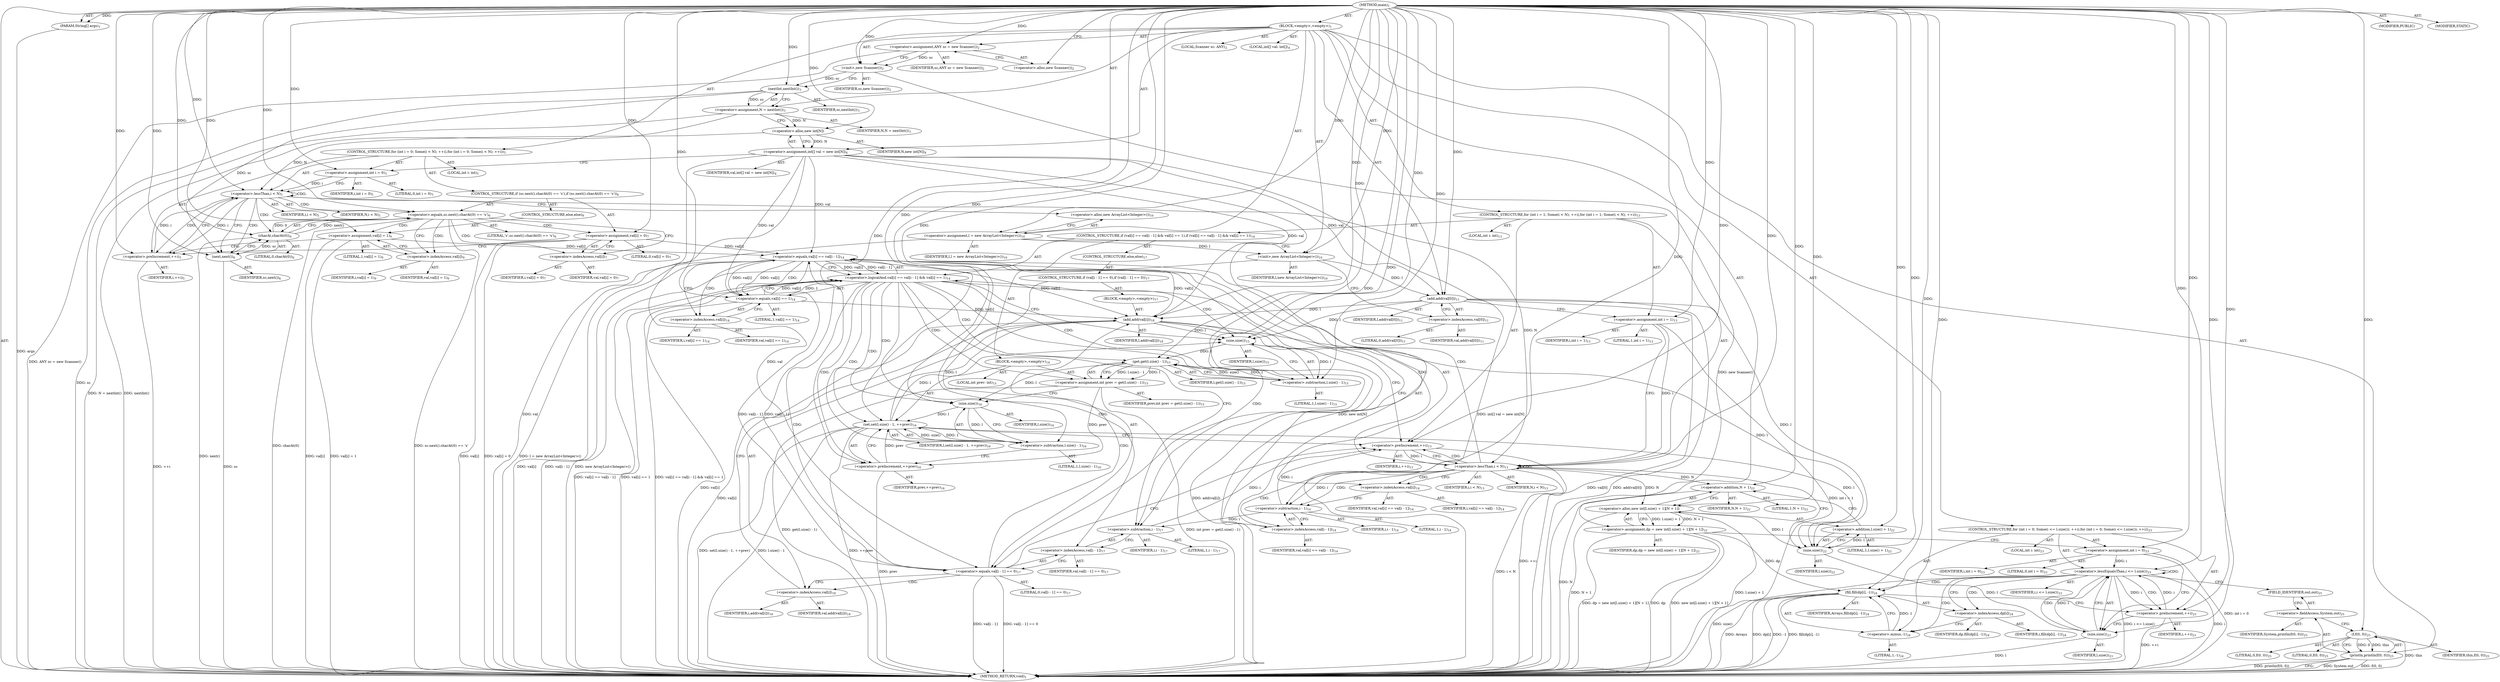 digraph "main" {  
"19" [label = <(METHOD,main)<SUB>1</SUB>> ]
"20" [label = <(PARAM,String[] args)<SUB>1</SUB>> ]
"21" [label = <(BLOCK,&lt;empty&gt;,&lt;empty&gt;)<SUB>1</SUB>> ]
"4" [label = <(LOCAL,Scanner sc: ANY)<SUB>2</SUB>> ]
"22" [label = <(&lt;operator&gt;.assignment,ANY sc = new Scanner())<SUB>2</SUB>> ]
"23" [label = <(IDENTIFIER,sc,ANY sc = new Scanner())<SUB>2</SUB>> ]
"24" [label = <(&lt;operator&gt;.alloc,new Scanner())<SUB>2</SUB>> ]
"25" [label = <(&lt;init&gt;,new Scanner())<SUB>2</SUB>> ]
"3" [label = <(IDENTIFIER,sc,new Scanner())<SUB>2</SUB>> ]
"26" [label = <(&lt;operator&gt;.assignment,N = nextInt())<SUB>3</SUB>> ]
"27" [label = <(IDENTIFIER,N,N = nextInt())<SUB>3</SUB>> ]
"28" [label = <(nextInt,nextInt())<SUB>3</SUB>> ]
"29" [label = <(IDENTIFIER,sc,nextInt())<SUB>3</SUB>> ]
"30" [label = <(LOCAL,int[] val: int[])<SUB>4</SUB>> ]
"31" [label = <(&lt;operator&gt;.assignment,int[] val = new int[N])<SUB>4</SUB>> ]
"32" [label = <(IDENTIFIER,val,int[] val = new int[N])<SUB>4</SUB>> ]
"33" [label = <(&lt;operator&gt;.alloc,new int[N])> ]
"34" [label = <(IDENTIFIER,N,new int[N])<SUB>4</SUB>> ]
"35" [label = <(CONTROL_STRUCTURE,for (int i = 0; Some(i &lt; N); ++i),for (int i = 0; Some(i &lt; N); ++i))<SUB>5</SUB>> ]
"36" [label = <(LOCAL,int i: int)<SUB>5</SUB>> ]
"37" [label = <(&lt;operator&gt;.assignment,int i = 0)<SUB>5</SUB>> ]
"38" [label = <(IDENTIFIER,i,int i = 0)<SUB>5</SUB>> ]
"39" [label = <(LITERAL,0,int i = 0)<SUB>5</SUB>> ]
"40" [label = <(&lt;operator&gt;.lessThan,i &lt; N)<SUB>5</SUB>> ]
"41" [label = <(IDENTIFIER,i,i &lt; N)<SUB>5</SUB>> ]
"42" [label = <(IDENTIFIER,N,i &lt; N)<SUB>5</SUB>> ]
"43" [label = <(&lt;operator&gt;.preIncrement,++i)<SUB>5</SUB>> ]
"44" [label = <(IDENTIFIER,i,++i)<SUB>5</SUB>> ]
"45" [label = <(CONTROL_STRUCTURE,if (sc.next().charAt(0) == 's'),if (sc.next().charAt(0) == 's'))<SUB>6</SUB>> ]
"46" [label = <(&lt;operator&gt;.equals,sc.next().charAt(0) == 's')<SUB>6</SUB>> ]
"47" [label = <(charAt,charAt(0))<SUB>6</SUB>> ]
"48" [label = <(next,next())<SUB>6</SUB>> ]
"49" [label = <(IDENTIFIER,sc,next())<SUB>6</SUB>> ]
"50" [label = <(LITERAL,0,charAt(0))<SUB>6</SUB>> ]
"51" [label = <(LITERAL,'s',sc.next().charAt(0) == 's')<SUB>6</SUB>> ]
"52" [label = <(&lt;operator&gt;.assignment,val[i] = 0)<SUB>7</SUB>> ]
"53" [label = <(&lt;operator&gt;.indexAccess,val[i])<SUB>7</SUB>> ]
"54" [label = <(IDENTIFIER,val,val[i] = 0)<SUB>7</SUB>> ]
"55" [label = <(IDENTIFIER,i,val[i] = 0)<SUB>7</SUB>> ]
"56" [label = <(LITERAL,0,val[i] = 0)<SUB>7</SUB>> ]
"57" [label = <(CONTROL_STRUCTURE,else,else)<SUB>9</SUB>> ]
"58" [label = <(&lt;operator&gt;.assignment,val[i] = 1)<SUB>9</SUB>> ]
"59" [label = <(&lt;operator&gt;.indexAccess,val[i])<SUB>9</SUB>> ]
"60" [label = <(IDENTIFIER,val,val[i] = 1)<SUB>9</SUB>> ]
"61" [label = <(IDENTIFIER,i,val[i] = 1)<SUB>9</SUB>> ]
"62" [label = <(LITERAL,1,val[i] = 1)<SUB>9</SUB>> ]
"63" [label = <(&lt;operator&gt;.assignment,l = new ArrayList&lt;Integer&gt;())<SUB>10</SUB>> ]
"64" [label = <(IDENTIFIER,l,l = new ArrayList&lt;Integer&gt;())<SUB>10</SUB>> ]
"65" [label = <(&lt;operator&gt;.alloc,new ArrayList&lt;Integer&gt;())<SUB>10</SUB>> ]
"66" [label = <(&lt;init&gt;,new ArrayList&lt;Integer&gt;())<SUB>10</SUB>> ]
"67" [label = <(IDENTIFIER,l,new ArrayList&lt;Integer&gt;())<SUB>10</SUB>> ]
"68" [label = <(add,add(val[0]))<SUB>11</SUB>> ]
"69" [label = <(IDENTIFIER,l,add(val[0]))<SUB>11</SUB>> ]
"70" [label = <(&lt;operator&gt;.indexAccess,val[0])<SUB>11</SUB>> ]
"71" [label = <(IDENTIFIER,val,add(val[0]))<SUB>11</SUB>> ]
"72" [label = <(LITERAL,0,add(val[0]))<SUB>11</SUB>> ]
"73" [label = <(CONTROL_STRUCTURE,for (int i = 1; Some(i &lt; N); ++i),for (int i = 1; Some(i &lt; N); ++i))<SUB>13</SUB>> ]
"74" [label = <(LOCAL,int i: int)<SUB>13</SUB>> ]
"75" [label = <(&lt;operator&gt;.assignment,int i = 1)<SUB>13</SUB>> ]
"76" [label = <(IDENTIFIER,i,int i = 1)<SUB>13</SUB>> ]
"77" [label = <(LITERAL,1,int i = 1)<SUB>13</SUB>> ]
"78" [label = <(&lt;operator&gt;.lessThan,i &lt; N)<SUB>13</SUB>> ]
"79" [label = <(IDENTIFIER,i,i &lt; N)<SUB>13</SUB>> ]
"80" [label = <(IDENTIFIER,N,i &lt; N)<SUB>13</SUB>> ]
"81" [label = <(&lt;operator&gt;.preIncrement,++i)<SUB>13</SUB>> ]
"82" [label = <(IDENTIFIER,i,++i)<SUB>13</SUB>> ]
"83" [label = <(CONTROL_STRUCTURE,if (val[i] == val[i - 1] &amp;&amp; val[i] == 1),if (val[i] == val[i - 1] &amp;&amp; val[i] == 1))<SUB>14</SUB>> ]
"84" [label = <(&lt;operator&gt;.logicalAnd,val[i] == val[i - 1] &amp;&amp; val[i] == 1)<SUB>14</SUB>> ]
"85" [label = <(&lt;operator&gt;.equals,val[i] == val[i - 1])<SUB>14</SUB>> ]
"86" [label = <(&lt;operator&gt;.indexAccess,val[i])<SUB>14</SUB>> ]
"87" [label = <(IDENTIFIER,val,val[i] == val[i - 1])<SUB>14</SUB>> ]
"88" [label = <(IDENTIFIER,i,val[i] == val[i - 1])<SUB>14</SUB>> ]
"89" [label = <(&lt;operator&gt;.indexAccess,val[i - 1])<SUB>14</SUB>> ]
"90" [label = <(IDENTIFIER,val,val[i] == val[i - 1])<SUB>14</SUB>> ]
"91" [label = <(&lt;operator&gt;.subtraction,i - 1)<SUB>14</SUB>> ]
"92" [label = <(IDENTIFIER,i,i - 1)<SUB>14</SUB>> ]
"93" [label = <(LITERAL,1,i - 1)<SUB>14</SUB>> ]
"94" [label = <(&lt;operator&gt;.equals,val[i] == 1)<SUB>14</SUB>> ]
"95" [label = <(&lt;operator&gt;.indexAccess,val[i])<SUB>14</SUB>> ]
"96" [label = <(IDENTIFIER,val,val[i] == 1)<SUB>14</SUB>> ]
"97" [label = <(IDENTIFIER,i,val[i] == 1)<SUB>14</SUB>> ]
"98" [label = <(LITERAL,1,val[i] == 1)<SUB>14</SUB>> ]
"99" [label = <(BLOCK,&lt;empty&gt;,&lt;empty&gt;)<SUB>14</SUB>> ]
"100" [label = <(LOCAL,int prev: int)<SUB>15</SUB>> ]
"101" [label = <(&lt;operator&gt;.assignment,int prev = get(l.size() - 1))<SUB>15</SUB>> ]
"102" [label = <(IDENTIFIER,prev,int prev = get(l.size() - 1))<SUB>15</SUB>> ]
"103" [label = <(get,get(l.size() - 1))<SUB>15</SUB>> ]
"104" [label = <(IDENTIFIER,l,get(l.size() - 1))<SUB>15</SUB>> ]
"105" [label = <(&lt;operator&gt;.subtraction,l.size() - 1)<SUB>15</SUB>> ]
"106" [label = <(size,size())<SUB>15</SUB>> ]
"107" [label = <(IDENTIFIER,l,size())<SUB>15</SUB>> ]
"108" [label = <(LITERAL,1,l.size() - 1)<SUB>15</SUB>> ]
"109" [label = <(set,set(l.size() - 1, ++prev))<SUB>16</SUB>> ]
"110" [label = <(IDENTIFIER,l,set(l.size() - 1, ++prev))<SUB>16</SUB>> ]
"111" [label = <(&lt;operator&gt;.subtraction,l.size() - 1)<SUB>16</SUB>> ]
"112" [label = <(size,size())<SUB>16</SUB>> ]
"113" [label = <(IDENTIFIER,l,size())<SUB>16</SUB>> ]
"114" [label = <(LITERAL,1,l.size() - 1)<SUB>16</SUB>> ]
"115" [label = <(&lt;operator&gt;.preIncrement,++prev)<SUB>16</SUB>> ]
"116" [label = <(IDENTIFIER,prev,++prev)<SUB>16</SUB>> ]
"117" [label = <(CONTROL_STRUCTURE,else,else)<SUB>17</SUB>> ]
"118" [label = <(CONTROL_STRUCTURE,if (val[i - 1] == 0),if (val[i - 1] == 0))<SUB>17</SUB>> ]
"119" [label = <(&lt;operator&gt;.equals,val[i - 1] == 0)<SUB>17</SUB>> ]
"120" [label = <(&lt;operator&gt;.indexAccess,val[i - 1])<SUB>17</SUB>> ]
"121" [label = <(IDENTIFIER,val,val[i - 1] == 0)<SUB>17</SUB>> ]
"122" [label = <(&lt;operator&gt;.subtraction,i - 1)<SUB>17</SUB>> ]
"123" [label = <(IDENTIFIER,i,i - 1)<SUB>17</SUB>> ]
"124" [label = <(LITERAL,1,i - 1)<SUB>17</SUB>> ]
"125" [label = <(LITERAL,0,val[i - 1] == 0)<SUB>17</SUB>> ]
"126" [label = <(BLOCK,&lt;empty&gt;,&lt;empty&gt;)<SUB>17</SUB>> ]
"127" [label = <(add,add(val[i]))<SUB>18</SUB>> ]
"128" [label = <(IDENTIFIER,l,add(val[i]))<SUB>18</SUB>> ]
"129" [label = <(&lt;operator&gt;.indexAccess,val[i])<SUB>18</SUB>> ]
"130" [label = <(IDENTIFIER,val,add(val[i]))<SUB>18</SUB>> ]
"131" [label = <(IDENTIFIER,i,add(val[i]))<SUB>18</SUB>> ]
"132" [label = <(&lt;operator&gt;.assignment,dp = new int[l.size() + 1][N + 1])<SUB>22</SUB>> ]
"133" [label = <(IDENTIFIER,dp,dp = new int[l.size() + 1][N + 1])<SUB>22</SUB>> ]
"134" [label = <(&lt;operator&gt;.alloc,new int[l.size() + 1][N + 1])> ]
"135" [label = <(&lt;operator&gt;.addition,l.size() + 1)<SUB>22</SUB>> ]
"136" [label = <(size,size())<SUB>22</SUB>> ]
"137" [label = <(IDENTIFIER,l,size())<SUB>22</SUB>> ]
"138" [label = <(LITERAL,1,l.size() + 1)<SUB>22</SUB>> ]
"139" [label = <(&lt;operator&gt;.addition,N + 1)<SUB>22</SUB>> ]
"140" [label = <(IDENTIFIER,N,N + 1)<SUB>22</SUB>> ]
"141" [label = <(LITERAL,1,N + 1)<SUB>22</SUB>> ]
"142" [label = <(CONTROL_STRUCTURE,for (int i = 0; Some(i &lt;= l.size()); ++i),for (int i = 0; Some(i &lt;= l.size()); ++i))<SUB>23</SUB>> ]
"143" [label = <(LOCAL,int i: int)<SUB>23</SUB>> ]
"144" [label = <(&lt;operator&gt;.assignment,int i = 0)<SUB>23</SUB>> ]
"145" [label = <(IDENTIFIER,i,int i = 0)<SUB>23</SUB>> ]
"146" [label = <(LITERAL,0,int i = 0)<SUB>23</SUB>> ]
"147" [label = <(&lt;operator&gt;.lessEqualsThan,i &lt;= l.size())<SUB>23</SUB>> ]
"148" [label = <(IDENTIFIER,i,i &lt;= l.size())<SUB>23</SUB>> ]
"149" [label = <(size,size())<SUB>23</SUB>> ]
"150" [label = <(IDENTIFIER,l,size())<SUB>23</SUB>> ]
"151" [label = <(&lt;operator&gt;.preIncrement,++i)<SUB>23</SUB>> ]
"152" [label = <(IDENTIFIER,i,++i)<SUB>23</SUB>> ]
"153" [label = <(fill,fill(dp[i], -1))<SUB>24</SUB>> ]
"154" [label = <(IDENTIFIER,Arrays,fill(dp[i], -1))<SUB>24</SUB>> ]
"155" [label = <(&lt;operator&gt;.indexAccess,dp[i])<SUB>24</SUB>> ]
"156" [label = <(IDENTIFIER,dp,fill(dp[i], -1))<SUB>24</SUB>> ]
"157" [label = <(IDENTIFIER,i,fill(dp[i], -1))<SUB>24</SUB>> ]
"158" [label = <(&lt;operator&gt;.minus,-1)<SUB>24</SUB>> ]
"159" [label = <(LITERAL,1,-1)<SUB>24</SUB>> ]
"160" [label = <(println,println(f(0, 0)))<SUB>25</SUB>> ]
"161" [label = <(&lt;operator&gt;.fieldAccess,System.out)<SUB>25</SUB>> ]
"162" [label = <(IDENTIFIER,System,println(f(0, 0)))<SUB>25</SUB>> ]
"163" [label = <(FIELD_IDENTIFIER,out,out)<SUB>25</SUB>> ]
"164" [label = <(f,f(0, 0))<SUB>25</SUB>> ]
"165" [label = <(IDENTIFIER,this,f(0, 0))<SUB>25</SUB>> ]
"166" [label = <(LITERAL,0,f(0, 0))<SUB>25</SUB>> ]
"167" [label = <(LITERAL,0,f(0, 0))<SUB>25</SUB>> ]
"168" [label = <(MODIFIER,PUBLIC)> ]
"169" [label = <(MODIFIER,STATIC)> ]
"170" [label = <(METHOD_RETURN,void)<SUB>1</SUB>> ]
  "19" -> "20"  [ label = "AST: "] 
  "19" -> "21"  [ label = "AST: "] 
  "19" -> "168"  [ label = "AST: "] 
  "19" -> "169"  [ label = "AST: "] 
  "19" -> "170"  [ label = "AST: "] 
  "21" -> "4"  [ label = "AST: "] 
  "21" -> "22"  [ label = "AST: "] 
  "21" -> "25"  [ label = "AST: "] 
  "21" -> "26"  [ label = "AST: "] 
  "21" -> "30"  [ label = "AST: "] 
  "21" -> "31"  [ label = "AST: "] 
  "21" -> "35"  [ label = "AST: "] 
  "21" -> "63"  [ label = "AST: "] 
  "21" -> "66"  [ label = "AST: "] 
  "21" -> "68"  [ label = "AST: "] 
  "21" -> "73"  [ label = "AST: "] 
  "21" -> "132"  [ label = "AST: "] 
  "21" -> "142"  [ label = "AST: "] 
  "21" -> "160"  [ label = "AST: "] 
  "22" -> "23"  [ label = "AST: "] 
  "22" -> "24"  [ label = "AST: "] 
  "25" -> "3"  [ label = "AST: "] 
  "26" -> "27"  [ label = "AST: "] 
  "26" -> "28"  [ label = "AST: "] 
  "28" -> "29"  [ label = "AST: "] 
  "31" -> "32"  [ label = "AST: "] 
  "31" -> "33"  [ label = "AST: "] 
  "33" -> "34"  [ label = "AST: "] 
  "35" -> "36"  [ label = "AST: "] 
  "35" -> "37"  [ label = "AST: "] 
  "35" -> "40"  [ label = "AST: "] 
  "35" -> "43"  [ label = "AST: "] 
  "35" -> "45"  [ label = "AST: "] 
  "37" -> "38"  [ label = "AST: "] 
  "37" -> "39"  [ label = "AST: "] 
  "40" -> "41"  [ label = "AST: "] 
  "40" -> "42"  [ label = "AST: "] 
  "43" -> "44"  [ label = "AST: "] 
  "45" -> "46"  [ label = "AST: "] 
  "45" -> "52"  [ label = "AST: "] 
  "45" -> "57"  [ label = "AST: "] 
  "46" -> "47"  [ label = "AST: "] 
  "46" -> "51"  [ label = "AST: "] 
  "47" -> "48"  [ label = "AST: "] 
  "47" -> "50"  [ label = "AST: "] 
  "48" -> "49"  [ label = "AST: "] 
  "52" -> "53"  [ label = "AST: "] 
  "52" -> "56"  [ label = "AST: "] 
  "53" -> "54"  [ label = "AST: "] 
  "53" -> "55"  [ label = "AST: "] 
  "57" -> "58"  [ label = "AST: "] 
  "58" -> "59"  [ label = "AST: "] 
  "58" -> "62"  [ label = "AST: "] 
  "59" -> "60"  [ label = "AST: "] 
  "59" -> "61"  [ label = "AST: "] 
  "63" -> "64"  [ label = "AST: "] 
  "63" -> "65"  [ label = "AST: "] 
  "66" -> "67"  [ label = "AST: "] 
  "68" -> "69"  [ label = "AST: "] 
  "68" -> "70"  [ label = "AST: "] 
  "70" -> "71"  [ label = "AST: "] 
  "70" -> "72"  [ label = "AST: "] 
  "73" -> "74"  [ label = "AST: "] 
  "73" -> "75"  [ label = "AST: "] 
  "73" -> "78"  [ label = "AST: "] 
  "73" -> "81"  [ label = "AST: "] 
  "73" -> "83"  [ label = "AST: "] 
  "75" -> "76"  [ label = "AST: "] 
  "75" -> "77"  [ label = "AST: "] 
  "78" -> "79"  [ label = "AST: "] 
  "78" -> "80"  [ label = "AST: "] 
  "81" -> "82"  [ label = "AST: "] 
  "83" -> "84"  [ label = "AST: "] 
  "83" -> "99"  [ label = "AST: "] 
  "83" -> "117"  [ label = "AST: "] 
  "84" -> "85"  [ label = "AST: "] 
  "84" -> "94"  [ label = "AST: "] 
  "85" -> "86"  [ label = "AST: "] 
  "85" -> "89"  [ label = "AST: "] 
  "86" -> "87"  [ label = "AST: "] 
  "86" -> "88"  [ label = "AST: "] 
  "89" -> "90"  [ label = "AST: "] 
  "89" -> "91"  [ label = "AST: "] 
  "91" -> "92"  [ label = "AST: "] 
  "91" -> "93"  [ label = "AST: "] 
  "94" -> "95"  [ label = "AST: "] 
  "94" -> "98"  [ label = "AST: "] 
  "95" -> "96"  [ label = "AST: "] 
  "95" -> "97"  [ label = "AST: "] 
  "99" -> "100"  [ label = "AST: "] 
  "99" -> "101"  [ label = "AST: "] 
  "99" -> "109"  [ label = "AST: "] 
  "101" -> "102"  [ label = "AST: "] 
  "101" -> "103"  [ label = "AST: "] 
  "103" -> "104"  [ label = "AST: "] 
  "103" -> "105"  [ label = "AST: "] 
  "105" -> "106"  [ label = "AST: "] 
  "105" -> "108"  [ label = "AST: "] 
  "106" -> "107"  [ label = "AST: "] 
  "109" -> "110"  [ label = "AST: "] 
  "109" -> "111"  [ label = "AST: "] 
  "109" -> "115"  [ label = "AST: "] 
  "111" -> "112"  [ label = "AST: "] 
  "111" -> "114"  [ label = "AST: "] 
  "112" -> "113"  [ label = "AST: "] 
  "115" -> "116"  [ label = "AST: "] 
  "117" -> "118"  [ label = "AST: "] 
  "118" -> "119"  [ label = "AST: "] 
  "118" -> "126"  [ label = "AST: "] 
  "119" -> "120"  [ label = "AST: "] 
  "119" -> "125"  [ label = "AST: "] 
  "120" -> "121"  [ label = "AST: "] 
  "120" -> "122"  [ label = "AST: "] 
  "122" -> "123"  [ label = "AST: "] 
  "122" -> "124"  [ label = "AST: "] 
  "126" -> "127"  [ label = "AST: "] 
  "127" -> "128"  [ label = "AST: "] 
  "127" -> "129"  [ label = "AST: "] 
  "129" -> "130"  [ label = "AST: "] 
  "129" -> "131"  [ label = "AST: "] 
  "132" -> "133"  [ label = "AST: "] 
  "132" -> "134"  [ label = "AST: "] 
  "134" -> "135"  [ label = "AST: "] 
  "134" -> "139"  [ label = "AST: "] 
  "135" -> "136"  [ label = "AST: "] 
  "135" -> "138"  [ label = "AST: "] 
  "136" -> "137"  [ label = "AST: "] 
  "139" -> "140"  [ label = "AST: "] 
  "139" -> "141"  [ label = "AST: "] 
  "142" -> "143"  [ label = "AST: "] 
  "142" -> "144"  [ label = "AST: "] 
  "142" -> "147"  [ label = "AST: "] 
  "142" -> "151"  [ label = "AST: "] 
  "142" -> "153"  [ label = "AST: "] 
  "144" -> "145"  [ label = "AST: "] 
  "144" -> "146"  [ label = "AST: "] 
  "147" -> "148"  [ label = "AST: "] 
  "147" -> "149"  [ label = "AST: "] 
  "149" -> "150"  [ label = "AST: "] 
  "151" -> "152"  [ label = "AST: "] 
  "153" -> "154"  [ label = "AST: "] 
  "153" -> "155"  [ label = "AST: "] 
  "153" -> "158"  [ label = "AST: "] 
  "155" -> "156"  [ label = "AST: "] 
  "155" -> "157"  [ label = "AST: "] 
  "158" -> "159"  [ label = "AST: "] 
  "160" -> "161"  [ label = "AST: "] 
  "160" -> "164"  [ label = "AST: "] 
  "161" -> "162"  [ label = "AST: "] 
  "161" -> "163"  [ label = "AST: "] 
  "164" -> "165"  [ label = "AST: "] 
  "164" -> "166"  [ label = "AST: "] 
  "164" -> "167"  [ label = "AST: "] 
  "22" -> "25"  [ label = "CFG: "] 
  "25" -> "28"  [ label = "CFG: "] 
  "26" -> "33"  [ label = "CFG: "] 
  "31" -> "37"  [ label = "CFG: "] 
  "63" -> "66"  [ label = "CFG: "] 
  "66" -> "70"  [ label = "CFG: "] 
  "68" -> "75"  [ label = "CFG: "] 
  "132" -> "144"  [ label = "CFG: "] 
  "160" -> "170"  [ label = "CFG: "] 
  "24" -> "22"  [ label = "CFG: "] 
  "28" -> "26"  [ label = "CFG: "] 
  "33" -> "31"  [ label = "CFG: "] 
  "37" -> "40"  [ label = "CFG: "] 
  "40" -> "48"  [ label = "CFG: "] 
  "40" -> "65"  [ label = "CFG: "] 
  "43" -> "40"  [ label = "CFG: "] 
  "65" -> "63"  [ label = "CFG: "] 
  "70" -> "68"  [ label = "CFG: "] 
  "75" -> "78"  [ label = "CFG: "] 
  "78" -> "86"  [ label = "CFG: "] 
  "78" -> "136"  [ label = "CFG: "] 
  "81" -> "78"  [ label = "CFG: "] 
  "134" -> "132"  [ label = "CFG: "] 
  "144" -> "149"  [ label = "CFG: "] 
  "147" -> "155"  [ label = "CFG: "] 
  "147" -> "163"  [ label = "CFG: "] 
  "151" -> "149"  [ label = "CFG: "] 
  "153" -> "151"  [ label = "CFG: "] 
  "161" -> "164"  [ label = "CFG: "] 
  "164" -> "160"  [ label = "CFG: "] 
  "46" -> "53"  [ label = "CFG: "] 
  "46" -> "59"  [ label = "CFG: "] 
  "52" -> "43"  [ label = "CFG: "] 
  "84" -> "106"  [ label = "CFG: "] 
  "84" -> "122"  [ label = "CFG: "] 
  "135" -> "139"  [ label = "CFG: "] 
  "139" -> "134"  [ label = "CFG: "] 
  "149" -> "147"  [ label = "CFG: "] 
  "155" -> "158"  [ label = "CFG: "] 
  "158" -> "153"  [ label = "CFG: "] 
  "163" -> "161"  [ label = "CFG: "] 
  "47" -> "46"  [ label = "CFG: "] 
  "53" -> "52"  [ label = "CFG: "] 
  "58" -> "43"  [ label = "CFG: "] 
  "85" -> "84"  [ label = "CFG: "] 
  "85" -> "95"  [ label = "CFG: "] 
  "94" -> "84"  [ label = "CFG: "] 
  "101" -> "112"  [ label = "CFG: "] 
  "109" -> "81"  [ label = "CFG: "] 
  "136" -> "135"  [ label = "CFG: "] 
  "48" -> "47"  [ label = "CFG: "] 
  "59" -> "58"  [ label = "CFG: "] 
  "86" -> "91"  [ label = "CFG: "] 
  "89" -> "85"  [ label = "CFG: "] 
  "95" -> "94"  [ label = "CFG: "] 
  "103" -> "101"  [ label = "CFG: "] 
  "111" -> "115"  [ label = "CFG: "] 
  "115" -> "109"  [ label = "CFG: "] 
  "119" -> "129"  [ label = "CFG: "] 
  "119" -> "81"  [ label = "CFG: "] 
  "91" -> "89"  [ label = "CFG: "] 
  "105" -> "103"  [ label = "CFG: "] 
  "112" -> "111"  [ label = "CFG: "] 
  "120" -> "119"  [ label = "CFG: "] 
  "127" -> "81"  [ label = "CFG: "] 
  "106" -> "105"  [ label = "CFG: "] 
  "122" -> "120"  [ label = "CFG: "] 
  "129" -> "127"  [ label = "CFG: "] 
  "19" -> "24"  [ label = "CFG: "] 
  "20" -> "170"  [ label = "DDG: args"] 
  "22" -> "170"  [ label = "DDG: ANY sc = new Scanner()"] 
  "25" -> "170"  [ label = "DDG: new Scanner()"] 
  "28" -> "170"  [ label = "DDG: sc"] 
  "26" -> "170"  [ label = "DDG: nextInt()"] 
  "26" -> "170"  [ label = "DDG: N = nextInt()"] 
  "31" -> "170"  [ label = "DDG: val"] 
  "31" -> "170"  [ label = "DDG: new int[N]"] 
  "31" -> "170"  [ label = "DDG: int[] val = new int[N]"] 
  "63" -> "170"  [ label = "DDG: l = new ArrayList&lt;Integer&gt;()"] 
  "66" -> "170"  [ label = "DDG: new ArrayList&lt;Integer&gt;()"] 
  "68" -> "170"  [ label = "DDG: val[0]"] 
  "68" -> "170"  [ label = "DDG: add(val[0])"] 
  "75" -> "170"  [ label = "DDG: int i = 1"] 
  "78" -> "170"  [ label = "DDG: i &lt; N"] 
  "132" -> "170"  [ label = "DDG: dp"] 
  "134" -> "170"  [ label = "DDG: l.size() + 1"] 
  "139" -> "170"  [ label = "DDG: N"] 
  "134" -> "170"  [ label = "DDG: N + 1"] 
  "132" -> "170"  [ label = "DDG: new int[l.size() + 1][N + 1]"] 
  "132" -> "170"  [ label = "DDG: dp = new int[l.size() + 1][N + 1]"] 
  "144" -> "170"  [ label = "DDG: int i = 0"] 
  "147" -> "170"  [ label = "DDG: i"] 
  "149" -> "170"  [ label = "DDG: l"] 
  "147" -> "170"  [ label = "DDG: size()"] 
  "147" -> "170"  [ label = "DDG: i &lt;= l.size()"] 
  "160" -> "170"  [ label = "DDG: System.out"] 
  "160" -> "170"  [ label = "DDG: f(0, 0)"] 
  "160" -> "170"  [ label = "DDG: println(f(0, 0))"] 
  "153" -> "170"  [ label = "DDG: dp[i]"] 
  "153" -> "170"  [ label = "DDG: -1"] 
  "153" -> "170"  [ label = "DDG: fill(dp[i], -1)"] 
  "151" -> "170"  [ label = "DDG: ++i"] 
  "85" -> "170"  [ label = "DDG: val[i]"] 
  "85" -> "170"  [ label = "DDG: val[i - 1]"] 
  "84" -> "170"  [ label = "DDG: val[i] == val[i - 1]"] 
  "94" -> "170"  [ label = "DDG: val[i]"] 
  "84" -> "170"  [ label = "DDG: val[i] == 1"] 
  "84" -> "170"  [ label = "DDG: val[i] == val[i - 1] &amp;&amp; val[i] == 1"] 
  "119" -> "170"  [ label = "DDG: val[i - 1]"] 
  "119" -> "170"  [ label = "DDG: val[i - 1] == 0"] 
  "127" -> "170"  [ label = "DDG: val[i]"] 
  "127" -> "170"  [ label = "DDG: add(val[i])"] 
  "101" -> "170"  [ label = "DDG: get(l.size() - 1)"] 
  "101" -> "170"  [ label = "DDG: int prev = get(l.size() - 1)"] 
  "109" -> "170"  [ label = "DDG: l.size() - 1"] 
  "115" -> "170"  [ label = "DDG: prev"] 
  "109" -> "170"  [ label = "DDG: ++prev"] 
  "109" -> "170"  [ label = "DDG: set(l.size() - 1, ++prev)"] 
  "81" -> "170"  [ label = "DDG: ++i"] 
  "48" -> "170"  [ label = "DDG: sc"] 
  "47" -> "170"  [ label = "DDG: next()"] 
  "46" -> "170"  [ label = "DDG: charAt(0)"] 
  "46" -> "170"  [ label = "DDG: sc.next().charAt(0) == 's'"] 
  "58" -> "170"  [ label = "DDG: val[i]"] 
  "58" -> "170"  [ label = "DDG: val[i] = 1"] 
  "52" -> "170"  [ label = "DDG: val[i]"] 
  "52" -> "170"  [ label = "DDG: val[i] = 0"] 
  "43" -> "170"  [ label = "DDG: ++i"] 
  "153" -> "170"  [ label = "DDG: Arrays"] 
  "164" -> "170"  [ label = "DDG: this"] 
  "19" -> "20"  [ label = "DDG: "] 
  "19" -> "22"  [ label = "DDG: "] 
  "28" -> "26"  [ label = "DDG: sc"] 
  "33" -> "31"  [ label = "DDG: N"] 
  "19" -> "63"  [ label = "DDG: "] 
  "134" -> "132"  [ label = "DDG: l.size() + 1"] 
  "134" -> "132"  [ label = "DDG: N + 1"] 
  "22" -> "25"  [ label = "DDG: sc"] 
  "19" -> "25"  [ label = "DDG: "] 
  "19" -> "37"  [ label = "DDG: "] 
  "63" -> "66"  [ label = "DDG: l"] 
  "19" -> "66"  [ label = "DDG: "] 
  "66" -> "68"  [ label = "DDG: l"] 
  "19" -> "68"  [ label = "DDG: "] 
  "31" -> "68"  [ label = "DDG: val"] 
  "19" -> "75"  [ label = "DDG: "] 
  "19" -> "144"  [ label = "DDG: "] 
  "164" -> "160"  [ label = "DDG: this"] 
  "164" -> "160"  [ label = "DDG: 0"] 
  "25" -> "28"  [ label = "DDG: sc"] 
  "19" -> "28"  [ label = "DDG: "] 
  "26" -> "33"  [ label = "DDG: N"] 
  "19" -> "33"  [ label = "DDG: "] 
  "37" -> "40"  [ label = "DDG: i"] 
  "43" -> "40"  [ label = "DDG: i"] 
  "19" -> "40"  [ label = "DDG: "] 
  "33" -> "40"  [ label = "DDG: N"] 
  "40" -> "43"  [ label = "DDG: i"] 
  "19" -> "43"  [ label = "DDG: "] 
  "19" -> "52"  [ label = "DDG: "] 
  "75" -> "78"  [ label = "DDG: i"] 
  "81" -> "78"  [ label = "DDG: i"] 
  "19" -> "78"  [ label = "DDG: "] 
  "40" -> "78"  [ label = "DDG: N"] 
  "91" -> "81"  [ label = "DDG: i"] 
  "122" -> "81"  [ label = "DDG: i"] 
  "19" -> "81"  [ label = "DDG: "] 
  "136" -> "134"  [ label = "DDG: l"] 
  "19" -> "134"  [ label = "DDG: "] 
  "78" -> "134"  [ label = "DDG: N"] 
  "144" -> "147"  [ label = "DDG: i"] 
  "151" -> "147"  [ label = "DDG: i"] 
  "19" -> "147"  [ label = "DDG: "] 
  "149" -> "147"  [ label = "DDG: l"] 
  "147" -> "151"  [ label = "DDG: i"] 
  "19" -> "151"  [ label = "DDG: "] 
  "19" -> "153"  [ label = "DDG: "] 
  "132" -> "153"  [ label = "DDG: dp"] 
  "158" -> "153"  [ label = "DDG: 1"] 
  "19" -> "164"  [ label = "DDG: "] 
  "47" -> "46"  [ label = "DDG: next()"] 
  "47" -> "46"  [ label = "DDG: 0"] 
  "19" -> "46"  [ label = "DDG: "] 
  "19" -> "58"  [ label = "DDG: "] 
  "85" -> "84"  [ label = "DDG: val[i]"] 
  "85" -> "84"  [ label = "DDG: val[i - 1]"] 
  "94" -> "84"  [ label = "DDG: val[i]"] 
  "94" -> "84"  [ label = "DDG: 1"] 
  "103" -> "101"  [ label = "DDG: l"] 
  "103" -> "101"  [ label = "DDG: l.size() - 1"] 
  "136" -> "135"  [ label = "DDG: l"] 
  "19" -> "135"  [ label = "DDG: "] 
  "78" -> "139"  [ label = "DDG: N"] 
  "19" -> "139"  [ label = "DDG: "] 
  "136" -> "149"  [ label = "DDG: l"] 
  "19" -> "149"  [ label = "DDG: "] 
  "19" -> "158"  [ label = "DDG: "] 
  "48" -> "47"  [ label = "DDG: sc"] 
  "19" -> "47"  [ label = "DDG: "] 
  "31" -> "85"  [ label = "DDG: val"] 
  "94" -> "85"  [ label = "DDG: val[i]"] 
  "127" -> "85"  [ label = "DDG: val[i]"] 
  "58" -> "85"  [ label = "DDG: val[i]"] 
  "52" -> "85"  [ label = "DDG: val[i]"] 
  "119" -> "85"  [ label = "DDG: val[i - 1]"] 
  "31" -> "94"  [ label = "DDG: val"] 
  "85" -> "94"  [ label = "DDG: val[i]"] 
  "19" -> "94"  [ label = "DDG: "] 
  "112" -> "109"  [ label = "DDG: l"] 
  "19" -> "109"  [ label = "DDG: "] 
  "111" -> "109"  [ label = "DDG: size()"] 
  "111" -> "109"  [ label = "DDG: 1"] 
  "115" -> "109"  [ label = "DDG: prev"] 
  "68" -> "136"  [ label = "DDG: l"] 
  "127" -> "136"  [ label = "DDG: l"] 
  "109" -> "136"  [ label = "DDG: l"] 
  "19" -> "136"  [ label = "DDG: "] 
  "28" -> "48"  [ label = "DDG: sc"] 
  "19" -> "48"  [ label = "DDG: "] 
  "106" -> "103"  [ label = "DDG: l"] 
  "19" -> "103"  [ label = "DDG: "] 
  "105" -> "103"  [ label = "DDG: size()"] 
  "105" -> "103"  [ label = "DDG: 1"] 
  "112" -> "111"  [ label = "DDG: l"] 
  "19" -> "111"  [ label = "DDG: "] 
  "101" -> "115"  [ label = "DDG: prev"] 
  "19" -> "115"  [ label = "DDG: "] 
  "31" -> "119"  [ label = "DDG: val"] 
  "85" -> "119"  [ label = "DDG: val[i - 1]"] 
  "19" -> "119"  [ label = "DDG: "] 
  "78" -> "91"  [ label = "DDG: i"] 
  "19" -> "91"  [ label = "DDG: "] 
  "106" -> "105"  [ label = "DDG: l"] 
  "19" -> "105"  [ label = "DDG: "] 
  "103" -> "112"  [ label = "DDG: l"] 
  "19" -> "112"  [ label = "DDG: "] 
  "68" -> "127"  [ label = "DDG: l"] 
  "109" -> "127"  [ label = "DDG: l"] 
  "19" -> "127"  [ label = "DDG: "] 
  "31" -> "127"  [ label = "DDG: val"] 
  "85" -> "127"  [ label = "DDG: val[i]"] 
  "94" -> "127"  [ label = "DDG: val[i]"] 
  "68" -> "106"  [ label = "DDG: l"] 
  "127" -> "106"  [ label = "DDG: l"] 
  "109" -> "106"  [ label = "DDG: l"] 
  "19" -> "106"  [ label = "DDG: "] 
  "91" -> "122"  [ label = "DDG: i"] 
  "19" -> "122"  [ label = "DDG: "] 
  "40" -> "47"  [ label = "CDG: "] 
  "40" -> "48"  [ label = "CDG: "] 
  "40" -> "46"  [ label = "CDG: "] 
  "40" -> "40"  [ label = "CDG: "] 
  "40" -> "43"  [ label = "CDG: "] 
  "78" -> "89"  [ label = "CDG: "] 
  "78" -> "81"  [ label = "CDG: "] 
  "78" -> "84"  [ label = "CDG: "] 
  "78" -> "85"  [ label = "CDG: "] 
  "78" -> "91"  [ label = "CDG: "] 
  "78" -> "78"  [ label = "CDG: "] 
  "78" -> "86"  [ label = "CDG: "] 
  "147" -> "149"  [ label = "CDG: "] 
  "147" -> "151"  [ label = "CDG: "] 
  "147" -> "153"  [ label = "CDG: "] 
  "147" -> "147"  [ label = "CDG: "] 
  "147" -> "155"  [ label = "CDG: "] 
  "147" -> "158"  [ label = "CDG: "] 
  "46" -> "52"  [ label = "CDG: "] 
  "46" -> "59"  [ label = "CDG: "] 
  "46" -> "58"  [ label = "CDG: "] 
  "46" -> "53"  [ label = "CDG: "] 
  "84" -> "115"  [ label = "CDG: "] 
  "84" -> "120"  [ label = "CDG: "] 
  "84" -> "122"  [ label = "CDG: "] 
  "84" -> "103"  [ label = "CDG: "] 
  "84" -> "119"  [ label = "CDG: "] 
  "84" -> "106"  [ label = "CDG: "] 
  "84" -> "112"  [ label = "CDG: "] 
  "84" -> "101"  [ label = "CDG: "] 
  "84" -> "105"  [ label = "CDG: "] 
  "84" -> "111"  [ label = "CDG: "] 
  "84" -> "109"  [ label = "CDG: "] 
  "85" -> "94"  [ label = "CDG: "] 
  "85" -> "95"  [ label = "CDG: "] 
  "119" -> "129"  [ label = "CDG: "] 
  "119" -> "127"  [ label = "CDG: "] 
}
